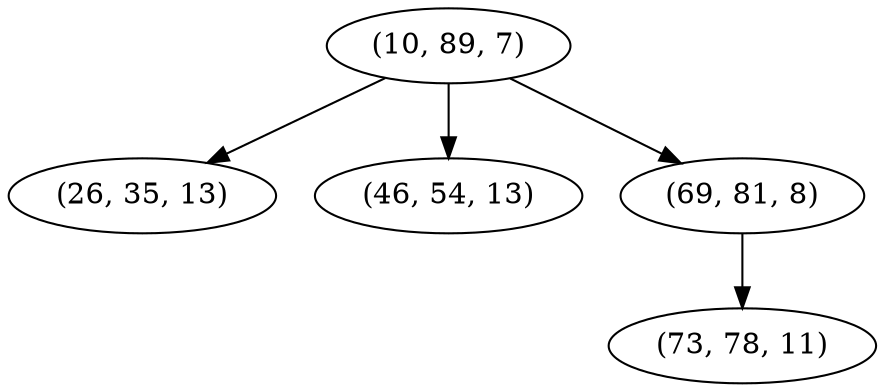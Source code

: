 digraph tree {
    "(10, 89, 7)";
    "(26, 35, 13)";
    "(46, 54, 13)";
    "(69, 81, 8)";
    "(73, 78, 11)";
    "(10, 89, 7)" -> "(26, 35, 13)";
    "(10, 89, 7)" -> "(46, 54, 13)";
    "(10, 89, 7)" -> "(69, 81, 8)";
    "(69, 81, 8)" -> "(73, 78, 11)";
}
